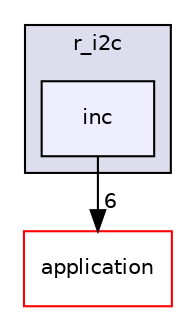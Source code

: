 digraph "inc" {
  compound=true
  node [ fontsize="10", fontname="Helvetica"];
  edge [ labelfontsize="10", labelfontname="Helvetica"];
  subgraph clusterdir_9d767799cb314fe3123526930ea2f3bd {
    graph [ bgcolor="#ddddee", pencolor="black", label="r_i2c" fontname="Helvetica", fontsize="10", URL="dir_9d767799cb314fe3123526930ea2f3bd.html"]
  dir_49c00a0f551063cdbd550804799dee47 [shape=box, label="inc", style="filled", fillcolor="#eeeeff", pencolor="black", URL="dir_49c00a0f551063cdbd550804799dee47.html"];
  }
  dir_eda2a6d705da8f3400ffe9a7dcb90b30 [shape=box label="application" fillcolor="white" style="filled" color="red" URL="dir_eda2a6d705da8f3400ffe9a7dcb90b30.html"];
  dir_49c00a0f551063cdbd550804799dee47->dir_eda2a6d705da8f3400ffe9a7dcb90b30 [headlabel="6", labeldistance=1.5 headhref="dir_000075_000002.html"];
}
